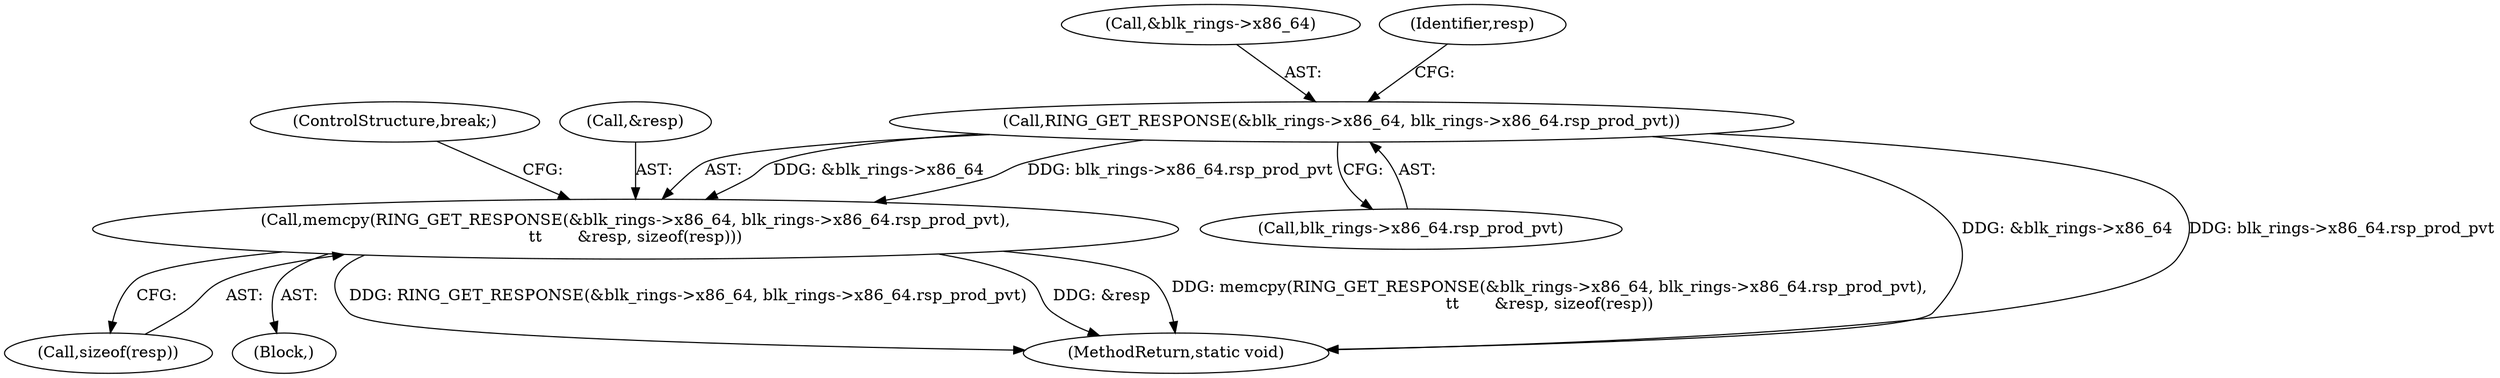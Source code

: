 digraph "0_linux_089bc0143f489bd3a4578bdff5f4ca68fb26f341@pointer" {
"1000181" [label="(Call,RING_GET_RESPONSE(&blk_rings->x86_64, blk_rings->x86_64.rsp_prod_pvt))"];
"1000180" [label="(Call,memcpy(RING_GET_RESPONSE(&blk_rings->x86_64, blk_rings->x86_64.rsp_prod_pvt),\n\t\t       &resp, sizeof(resp)))"];
"1000193" [label="(Call,sizeof(resp))"];
"1000182" [label="(Call,&blk_rings->x86_64)"];
"1000195" [label="(ControlStructure,break;)"];
"1000180" [label="(Call,memcpy(RING_GET_RESPONSE(&blk_rings->x86_64, blk_rings->x86_64.rsp_prod_pvt),\n\t\t       &resp, sizeof(resp)))"];
"1000191" [label="(Call,&resp)"];
"1000181" [label="(Call,RING_GET_RESPONSE(&blk_rings->x86_64, blk_rings->x86_64.rsp_prod_pvt))"];
"1000186" [label="(Call,blk_rings->x86_64.rsp_prod_pvt)"];
"1000144" [label="(Block,)"];
"1000192" [label="(Identifier,resp)"];
"1000222" [label="(MethodReturn,static void)"];
"1000181" -> "1000180"  [label="AST: "];
"1000181" -> "1000186"  [label="CFG: "];
"1000182" -> "1000181"  [label="AST: "];
"1000186" -> "1000181"  [label="AST: "];
"1000192" -> "1000181"  [label="CFG: "];
"1000181" -> "1000222"  [label="DDG: &blk_rings->x86_64"];
"1000181" -> "1000222"  [label="DDG: blk_rings->x86_64.rsp_prod_pvt"];
"1000181" -> "1000180"  [label="DDG: &blk_rings->x86_64"];
"1000181" -> "1000180"  [label="DDG: blk_rings->x86_64.rsp_prod_pvt"];
"1000180" -> "1000144"  [label="AST: "];
"1000180" -> "1000193"  [label="CFG: "];
"1000191" -> "1000180"  [label="AST: "];
"1000193" -> "1000180"  [label="AST: "];
"1000195" -> "1000180"  [label="CFG: "];
"1000180" -> "1000222"  [label="DDG: RING_GET_RESPONSE(&blk_rings->x86_64, blk_rings->x86_64.rsp_prod_pvt)"];
"1000180" -> "1000222"  [label="DDG: &resp"];
"1000180" -> "1000222"  [label="DDG: memcpy(RING_GET_RESPONSE(&blk_rings->x86_64, blk_rings->x86_64.rsp_prod_pvt),\n\t\t       &resp, sizeof(resp))"];
}
